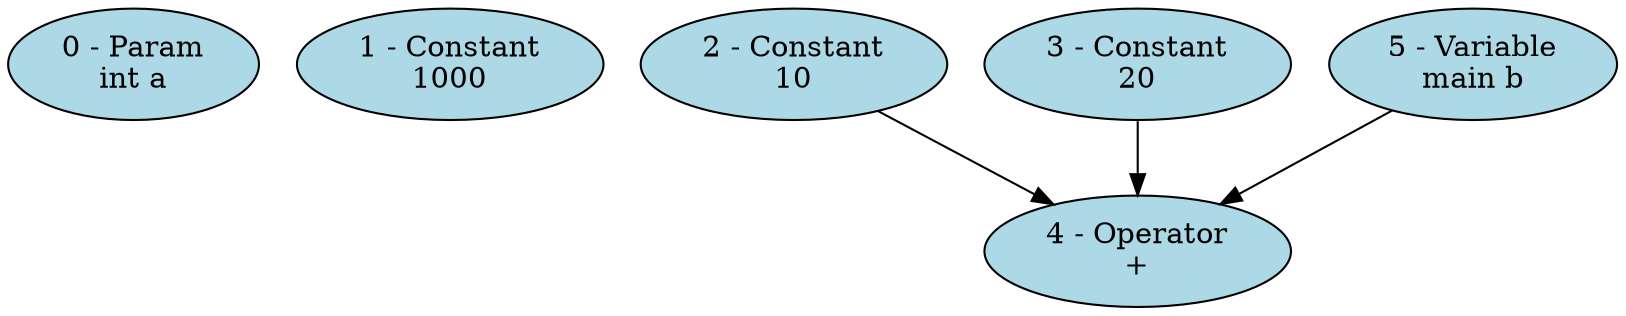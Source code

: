digraph simple {
"0 - Param\nint a" [fillcolor=lightblue, style=filled];
"1 - Constant\n1000" [fillcolor=lightblue, style=filled];
"2 - Constant\n10" [fillcolor=lightblue, style=filled];
"3 - Constant\n20" [fillcolor=lightblue, style=filled];
"4 - Operator\n+" [fillcolor=lightblue, style=filled];
"5 - Variable\nmain b" [fillcolor=lightblue, style=filled];
"2 - Constant\n10" -> "4 - Operator\n+";
"3 - Constant\n20" -> "4 - Operator\n+";
"5 - Variable\nmain b" -> "4 - Operator\n+";
}
